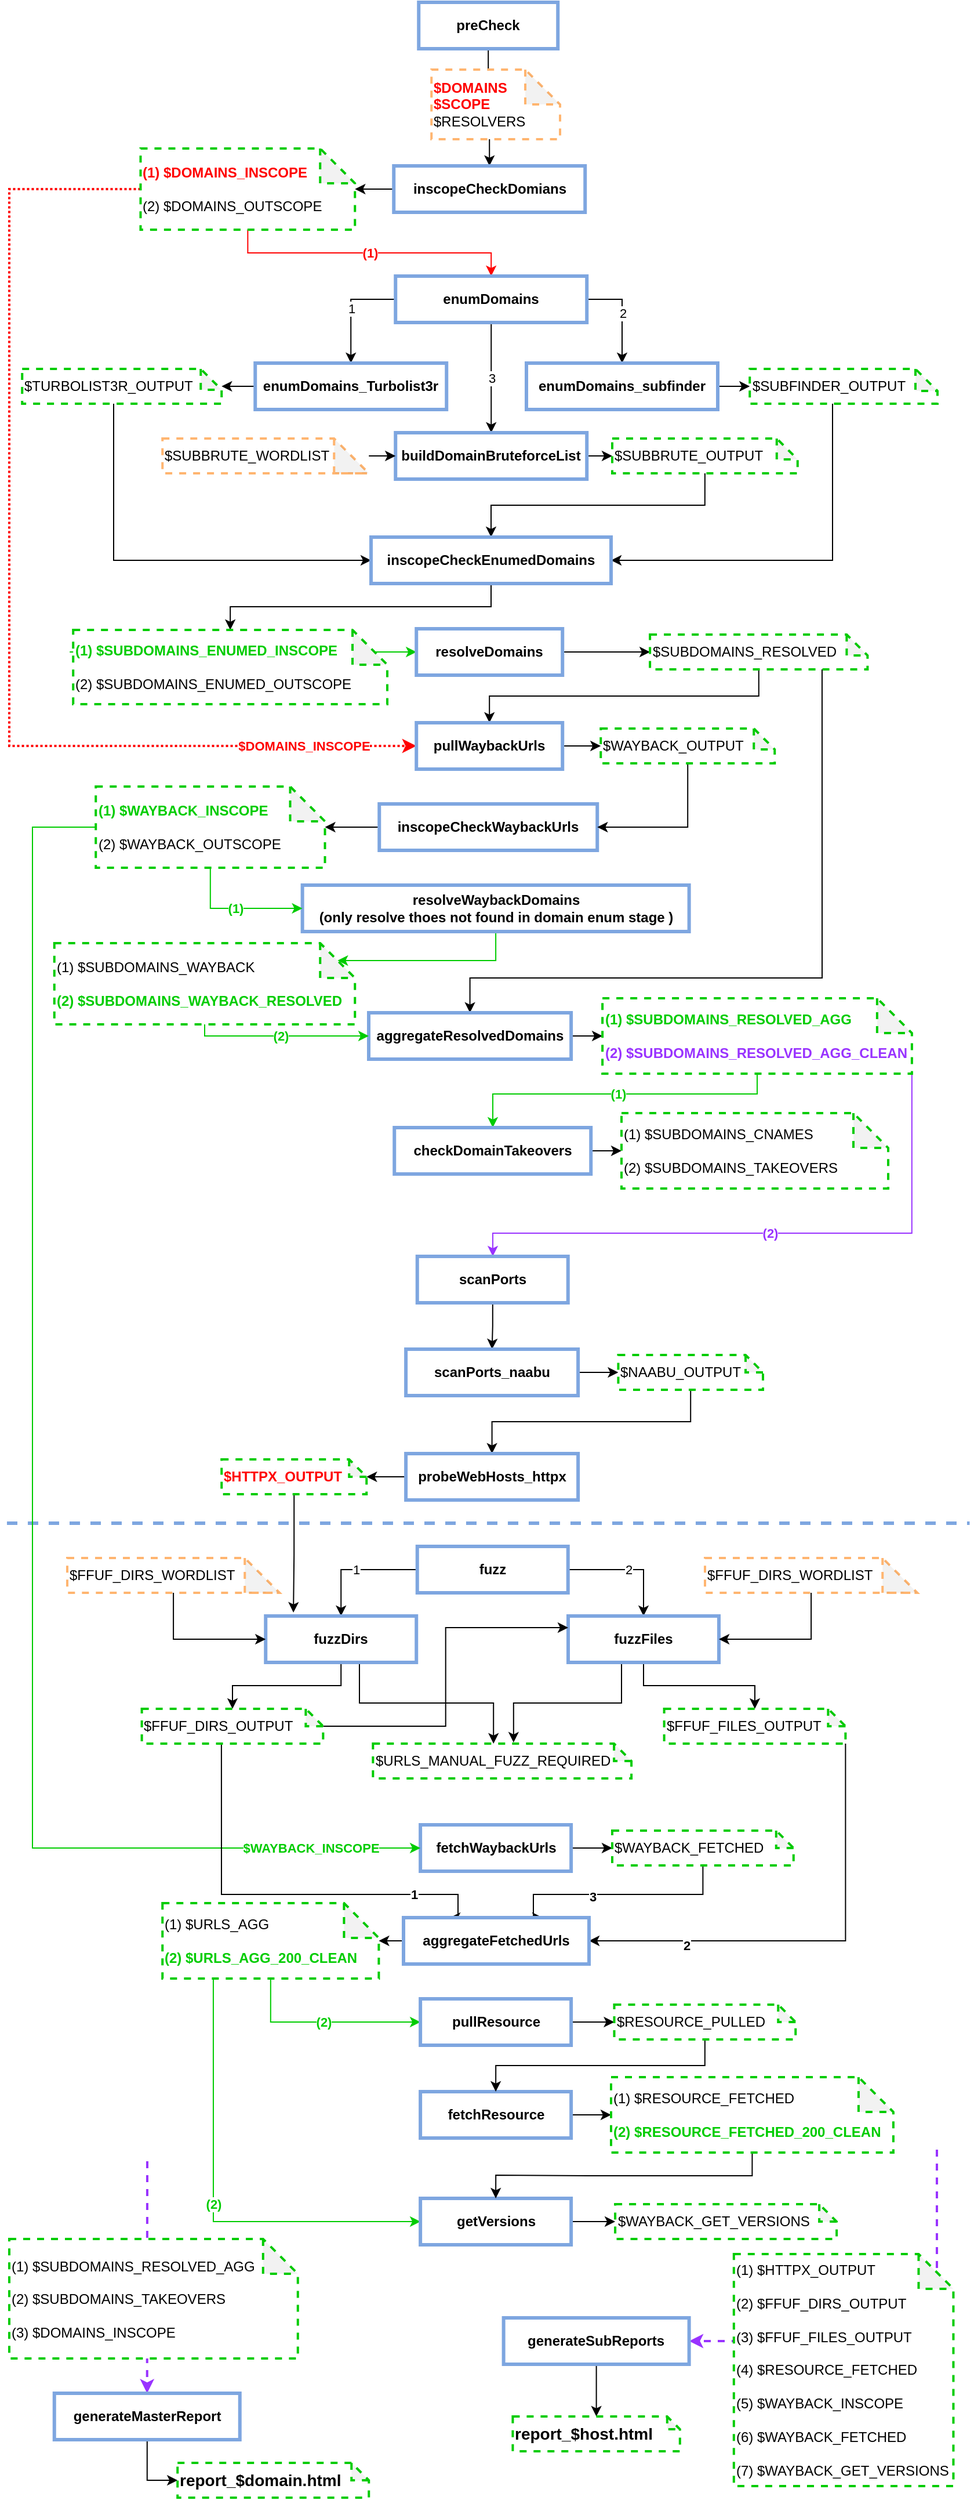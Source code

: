 <mxfile version="16.0.3" type="github">
  <diagram id="LXGc0nrao9tOf8FtnGRV" name="Page-1">
    <mxGraphModel dx="1102" dy="1691" grid="1" gridSize="10" guides="1" tooltips="1" connect="1" arrows="1" fold="1" page="1" pageScale="1" pageWidth="850" pageHeight="1100" math="0" shadow="0">
      <root>
        <mxCell id="0" />
        <mxCell id="1" parent="0" />
        <mxCell id="hxtKhS2xhQQcA1EdJUfB-22" value="" style="endArrow=classic;html=1;rounded=0;fontColor=default;strokeColor=#9933FF;strokeWidth=2;dashed=1;entryX=1;entryY=0.5;entryDx=0;entryDy=0;" edge="1" parent="1" target="hxtKhS2xhQQcA1EdJUfB-13">
          <mxGeometry width="50" height="50" relative="1" as="geometry">
            <mxPoint x="810" y="790" as="sourcePoint" />
            <mxPoint x="609.0" y="952" as="targetPoint" />
            <Array as="points">
              <mxPoint x="810" y="955" />
            </Array>
          </mxGeometry>
        </mxCell>
        <mxCell id="hxtKhS2xhQQcA1EdJUfB-20" value="" style="endArrow=classic;html=1;rounded=0;fontColor=default;strokeColor=#9933FF;strokeWidth=2;dashed=1;entryX=0.5;entryY=0;entryDx=0;entryDy=0;" edge="1" parent="1" target="hxtKhS2xhQQcA1EdJUfB-14">
          <mxGeometry width="50" height="50" relative="1" as="geometry">
            <mxPoint x="129" y="800" as="sourcePoint" />
            <mxPoint x="128.62" y="990" as="targetPoint" />
          </mxGeometry>
        </mxCell>
        <mxCell id="cuUn9cVlMo7e2SbROQ6p-47" style="edgeStyle=orthogonalEdgeStyle;rounded=0;orthogonalLoop=1;jettySize=auto;html=1;entryX=0;entryY=0.5;entryDx=0;entryDy=0;exitX=0;exitY=0.5;exitDx=0;exitDy=0;exitPerimeter=0;" parent="1" edge="1">
          <mxGeometry relative="1" as="geometry">
            <Array as="points">
              <mxPoint x="80" y="575" />
              <mxPoint x="80" y="790" />
            </Array>
            <mxPoint x="156.88" y="575" as="sourcePoint" />
          </mxGeometry>
        </mxCell>
        <mxCell id="lCqJjcsIj8VYBYGs8iK9-1" style="edgeStyle=orthogonalEdgeStyle;rounded=0;orthogonalLoop=1;jettySize=auto;html=1;entryX=0.5;entryY=0;entryDx=0;entryDy=0;" parent="1" source="lCqJjcsIj8VYBYGs8iK9-2" target="lCqJjcsIj8VYBYGs8iK9-10" edge="1">
          <mxGeometry relative="1" as="geometry">
            <mxPoint x="423.12" y="-921" as="targetPoint" />
          </mxGeometry>
        </mxCell>
        <mxCell id="lCqJjcsIj8VYBYGs8iK9-2" value="preCheck" style="rounded=0;whiteSpace=wrap;html=1;strokeColor=#7EA6E0;strokeWidth=3;fontStyle=1" parent="1" vertex="1">
          <mxGeometry x="363.12" y="-1061" width="120" height="40" as="geometry" />
        </mxCell>
        <mxCell id="lCqJjcsIj8VYBYGs8iK9-3" value="&lt;div&gt;&lt;b&gt;&lt;font color=&quot;#FF0000&quot;&gt;$DOMAINS&lt;/font&gt;&lt;/b&gt;&lt;/div&gt;&lt;div&gt;&lt;b&gt;&lt;font color=&quot;#FF0000&quot;&gt;$SCOPE&lt;/font&gt;&lt;/b&gt;&lt;/div&gt;&lt;div&gt;$RESOLVERS&lt;br&gt;&lt;/div&gt;" style="shape=note;whiteSpace=wrap;html=1;backgroundOutline=1;darkOpacity=0.05;dashed=1;align=left;strokeColor=#FFB570;strokeWidth=2;" parent="1" vertex="1">
          <mxGeometry x="374.12" y="-1003" width="110.88" height="60" as="geometry" />
        </mxCell>
        <mxCell id="lCqJjcsIj8VYBYGs8iK9-9" style="edgeStyle=orthogonalEdgeStyle;rounded=0;orthogonalLoop=1;jettySize=auto;html=1;" parent="1" source="lCqJjcsIj8VYBYGs8iK9-10" target="lCqJjcsIj8VYBYGs8iK9-14" edge="1">
          <mxGeometry relative="1" as="geometry" />
        </mxCell>
        <mxCell id="lCqJjcsIj8VYBYGs8iK9-10" value="inscopeCheckDomians" style="rounded=0;whiteSpace=wrap;html=1;strokeColor=#7EA6E0;strokeWidth=3;fontStyle=1" parent="1" vertex="1">
          <mxGeometry x="341.62" y="-920" width="165" height="40" as="geometry" />
        </mxCell>
        <mxCell id="lCqJjcsIj8VYBYGs8iK9-11" value="(1)" style="edgeStyle=orthogonalEdgeStyle;rounded=0;orthogonalLoop=1;jettySize=auto;html=1;strokeColor=#FF0000;fontColor=#FF0000;fontStyle=1;exitX=0.5;exitY=1;exitDx=0;exitDy=0;exitPerimeter=0;" parent="1" source="lCqJjcsIj8VYBYGs8iK9-14" target="lCqJjcsIj8VYBYGs8iK9-18" edge="1">
          <mxGeometry relative="1" as="geometry" />
        </mxCell>
        <mxCell id="hxtKhS2xhQQcA1EdJUfB-1" style="edgeStyle=orthogonalEdgeStyle;rounded=0;orthogonalLoop=1;jettySize=auto;html=1;entryX=0;entryY=0.5;entryDx=0;entryDy=0;fontColor=default;strokeColor=#FF0000;dashed=1;strokeWidth=2;dashPattern=1 1;" edge="1" parent="1" source="lCqJjcsIj8VYBYGs8iK9-14" target="lCqJjcsIj8VYBYGs8iK9-43">
          <mxGeometry relative="1" as="geometry">
            <Array as="points">
              <mxPoint x="10" y="-900" />
              <mxPoint x="10" y="-420" />
            </Array>
          </mxGeometry>
        </mxCell>
        <mxCell id="hxtKhS2xhQQcA1EdJUfB-2" value="&lt;font color=&quot;#FF0000&quot;&gt;&lt;b&gt;$DOMAINS_INSCOPE&lt;/b&gt;&lt;/font&gt;" style="edgeLabel;html=1;align=center;verticalAlign=middle;resizable=0;points=[];fontColor=default;" vertex="1" connectable="0" parent="hxtKhS2xhQQcA1EdJUfB-1">
          <mxGeometry x="0.837" y="-2" relative="1" as="geometry">
            <mxPoint x="-21" y="-2" as="offset" />
          </mxGeometry>
        </mxCell>
        <mxCell id="lCqJjcsIj8VYBYGs8iK9-14" value="&lt;div&gt;&lt;font color=&quot;#FF0000&quot;&gt;&lt;b&gt;(1) $DOMAINS_INSCOPE&lt;/b&gt;&lt;/font&gt;&lt;/div&gt;&lt;div&gt;&lt;br&gt;&lt;/div&gt;&lt;div&gt;(2) $DOMAINS_OUTSCOPE&lt;/div&gt;" style="shape=note;whiteSpace=wrap;html=1;backgroundOutline=1;darkOpacity=0.05;dashed=1;align=left;strokeColor=#00CC00;strokeWidth=2;" parent="1" vertex="1">
          <mxGeometry x="123.24" y="-935" width="184.88" height="70" as="geometry" />
        </mxCell>
        <mxCell id="lCqJjcsIj8VYBYGs8iK9-15" value="2" style="edgeStyle=orthogonalEdgeStyle;rounded=0;orthogonalLoop=1;jettySize=auto;html=1;entryX=0.5;entryY=0;entryDx=0;entryDy=0;exitX=1;exitY=0.5;exitDx=0;exitDy=0;" parent="1" source="lCqJjcsIj8VYBYGs8iK9-18" target="lCqJjcsIj8VYBYGs8iK9-22" edge="1">
          <mxGeometry relative="1" as="geometry">
            <mxPoint x="558.12" y="-694" as="targetPoint" />
          </mxGeometry>
        </mxCell>
        <mxCell id="lCqJjcsIj8VYBYGs8iK9-16" value="1" style="edgeStyle=orthogonalEdgeStyle;rounded=0;orthogonalLoop=1;jettySize=auto;html=1;exitX=0;exitY=0.5;exitDx=0;exitDy=0;entryX=0.5;entryY=0;entryDx=0;entryDy=0;" parent="1" source="lCqJjcsIj8VYBYGs8iK9-18" target="lCqJjcsIj8VYBYGs8iK9-20" edge="1">
          <mxGeometry relative="1" as="geometry" />
        </mxCell>
        <mxCell id="lCqJjcsIj8VYBYGs8iK9-17" value="3" style="edgeStyle=orthogonalEdgeStyle;rounded=0;orthogonalLoop=1;jettySize=auto;html=1;entryX=0.5;entryY=0;entryDx=0;entryDy=0;" parent="1" source="lCqJjcsIj8VYBYGs8iK9-18" target="lCqJjcsIj8VYBYGs8iK9-28" edge="1">
          <mxGeometry relative="1" as="geometry" />
        </mxCell>
        <mxCell id="lCqJjcsIj8VYBYGs8iK9-18" value="enumDomains" style="rounded=0;whiteSpace=wrap;html=1;strokeColor=#7EA6E0;strokeWidth=3;fontStyle=1" parent="1" vertex="1">
          <mxGeometry x="343.12" y="-825" width="165" height="40" as="geometry" />
        </mxCell>
        <mxCell id="lCqJjcsIj8VYBYGs8iK9-19" value="" style="edgeStyle=orthogonalEdgeStyle;rounded=0;orthogonalLoop=1;jettySize=auto;html=1;" parent="1" source="lCqJjcsIj8VYBYGs8iK9-20" target="lCqJjcsIj8VYBYGs8iK9-24" edge="1">
          <mxGeometry relative="1" as="geometry" />
        </mxCell>
        <mxCell id="lCqJjcsIj8VYBYGs8iK9-20" value="enumDomains_Turbolist3r" style="rounded=0;whiteSpace=wrap;html=1;strokeColor=#7EA6E0;strokeWidth=3;fontStyle=1" parent="1" vertex="1">
          <mxGeometry x="222.12" y="-750" width="165" height="40" as="geometry" />
        </mxCell>
        <mxCell id="lCqJjcsIj8VYBYGs8iK9-94" value="" style="edgeStyle=orthogonalEdgeStyle;rounded=0;orthogonalLoop=1;jettySize=auto;html=1;fontColor=#00CC00;strokeColor=#000000;" parent="1" source="lCqJjcsIj8VYBYGs8iK9-22" target="lCqJjcsIj8VYBYGs8iK9-26" edge="1">
          <mxGeometry relative="1" as="geometry" />
        </mxCell>
        <mxCell id="lCqJjcsIj8VYBYGs8iK9-22" value="enumDomains_subfinder" style="rounded=0;whiteSpace=wrap;html=1;strokeColor=#7EA6E0;strokeWidth=3;fontStyle=1" parent="1" vertex="1">
          <mxGeometry x="456" y="-750" width="165" height="40" as="geometry" />
        </mxCell>
        <mxCell id="lCqJjcsIj8VYBYGs8iK9-96" style="edgeStyle=orthogonalEdgeStyle;rounded=0;orthogonalLoop=1;jettySize=auto;html=1;entryX=0;entryY=0.5;entryDx=0;entryDy=0;fontColor=#00CC00;strokeColor=#000000;" parent="1" source="lCqJjcsIj8VYBYGs8iK9-24" target="lCqJjcsIj8VYBYGs8iK9-34" edge="1">
          <mxGeometry relative="1" as="geometry">
            <Array as="points">
              <mxPoint x="100" y="-580" />
            </Array>
          </mxGeometry>
        </mxCell>
        <mxCell id="lCqJjcsIj8VYBYGs8iK9-24" value="$TURBOLIST3R_OUTPUT" style="shape=note;whiteSpace=wrap;html=1;backgroundOutline=1;darkOpacity=0.05;dashed=1;align=left;strokeColor=#00CC00;strokeWidth=2;size=18;" parent="1" vertex="1">
          <mxGeometry x="21.12" y="-745" width="172" height="30" as="geometry" />
        </mxCell>
        <mxCell id="lCqJjcsIj8VYBYGs8iK9-95" style="edgeStyle=orthogonalEdgeStyle;rounded=0;orthogonalLoop=1;jettySize=auto;html=1;entryX=1;entryY=0.5;entryDx=0;entryDy=0;fontColor=#00CC00;strokeColor=#000000;" parent="1" source="lCqJjcsIj8VYBYGs8iK9-26" target="lCqJjcsIj8VYBYGs8iK9-34" edge="1">
          <mxGeometry relative="1" as="geometry">
            <Array as="points">
              <mxPoint x="720" y="-580" />
            </Array>
          </mxGeometry>
        </mxCell>
        <mxCell id="lCqJjcsIj8VYBYGs8iK9-26" value="$SUBFINDER_OUTPUT" style="shape=note;whiteSpace=wrap;html=1;backgroundOutline=1;darkOpacity=0.05;dashed=1;align=left;strokeColor=#00CC00;strokeWidth=2;size=19;" parent="1" vertex="1">
          <mxGeometry x="648.62" y="-745" width="161.88" height="30" as="geometry" />
        </mxCell>
        <mxCell id="lCqJjcsIj8VYBYGs8iK9-27" value="" style="edgeStyle=orthogonalEdgeStyle;rounded=0;orthogonalLoop=1;jettySize=auto;html=1;" parent="1" source="lCqJjcsIj8VYBYGs8iK9-28" target="lCqJjcsIj8VYBYGs8iK9-32" edge="1">
          <mxGeometry relative="1" as="geometry" />
        </mxCell>
        <mxCell id="lCqJjcsIj8VYBYGs8iK9-28" value="buildDomainBruteforceList" style="rounded=0;whiteSpace=wrap;html=1;strokeColor=#7EA6E0;strokeWidth=3;fontStyle=1" parent="1" vertex="1">
          <mxGeometry x="343.12" y="-690" width="165" height="40" as="geometry" />
        </mxCell>
        <mxCell id="lCqJjcsIj8VYBYGs8iK9-29" style="edgeStyle=orthogonalEdgeStyle;rounded=0;orthogonalLoop=1;jettySize=auto;html=1;entryX=0;entryY=0.5;entryDx=0;entryDy=0;" parent="1" source="lCqJjcsIj8VYBYGs8iK9-30" target="lCqJjcsIj8VYBYGs8iK9-28" edge="1">
          <mxGeometry relative="1" as="geometry" />
        </mxCell>
        <mxCell id="lCqJjcsIj8VYBYGs8iK9-30" value="$SUBBRUTE_WORDLIST" style="shape=note;whiteSpace=wrap;html=1;backgroundOutline=1;darkOpacity=0.05;dashed=1;align=left;strokeColor=#FFB570;strokeWidth=2;" parent="1" vertex="1">
          <mxGeometry x="142.12" y="-685" width="178" height="30" as="geometry" />
        </mxCell>
        <mxCell id="lCqJjcsIj8VYBYGs8iK9-31" value="" style="edgeStyle=orthogonalEdgeStyle;rounded=0;orthogonalLoop=1;jettySize=auto;html=1;exitX=0.5;exitY=1;exitDx=0;exitDy=0;exitPerimeter=0;" parent="1" source="lCqJjcsIj8VYBYGs8iK9-32" target="lCqJjcsIj8VYBYGs8iK9-34" edge="1">
          <mxGeometry relative="1" as="geometry" />
        </mxCell>
        <mxCell id="lCqJjcsIj8VYBYGs8iK9-32" value="$SUBBRUTE_OUTPUT" style="shape=note;whiteSpace=wrap;html=1;backgroundOutline=1;darkOpacity=0.05;dashed=1;align=left;strokeColor=#00CC00;strokeWidth=2;size=18;" parent="1" vertex="1">
          <mxGeometry x="530" y="-685" width="159.88" height="30" as="geometry" />
        </mxCell>
        <mxCell id="lCqJjcsIj8VYBYGs8iK9-33" style="edgeStyle=orthogonalEdgeStyle;rounded=0;orthogonalLoop=1;jettySize=auto;html=1;entryX=0.5;entryY=0;entryDx=0;entryDy=0;entryPerimeter=0;exitX=0.5;exitY=1;exitDx=0;exitDy=0;" parent="1" source="lCqJjcsIj8VYBYGs8iK9-34" target="lCqJjcsIj8VYBYGs8iK9-36" edge="1">
          <mxGeometry relative="1" as="geometry" />
        </mxCell>
        <mxCell id="lCqJjcsIj8VYBYGs8iK9-34" value="inscopeCheckEnumedDomains" style="rounded=0;whiteSpace=wrap;html=1;strokeColor=#7EA6E0;strokeWidth=3;fontStyle=1" parent="1" vertex="1">
          <mxGeometry x="322" y="-600" width="207" height="40" as="geometry" />
        </mxCell>
        <mxCell id="lCqJjcsIj8VYBYGs8iK9-35" value="(1)" style="edgeStyle=orthogonalEdgeStyle;rounded=0;orthogonalLoop=1;jettySize=auto;html=1;exitX=-0.011;exitY=0.297;exitDx=0;exitDy=0;exitPerimeter=0;fontStyle=1;fontColor=#00CC00;strokeColor=#00CC00;" parent="1" source="lCqJjcsIj8VYBYGs8iK9-36" target="lCqJjcsIj8VYBYGs8iK9-38" edge="1">
          <mxGeometry relative="1" as="geometry" />
        </mxCell>
        <mxCell id="lCqJjcsIj8VYBYGs8iK9-36" value="&lt;div&gt;&lt;font color=&quot;#00CC00&quot;&gt;&lt;b&gt;(1) $SUBDOMAINS_ENUMED_INSCOPE&lt;/b&gt;&lt;/font&gt;&lt;/div&gt;&lt;div&gt;&lt;br&gt;&lt;/div&gt;&lt;div&gt;(2) $SUBDOMAINS_ENUMED_OUTSCOPE&lt;/div&gt;" style="shape=note;whiteSpace=wrap;html=1;backgroundOutline=1;darkOpacity=0.05;dashed=1;align=left;strokeColor=#00CC00;strokeWidth=2;" parent="1" vertex="1">
          <mxGeometry x="65.12" y="-520" width="270.88" height="64" as="geometry" />
        </mxCell>
        <mxCell id="lCqJjcsIj8VYBYGs8iK9-37" value="" style="edgeStyle=orthogonalEdgeStyle;rounded=0;orthogonalLoop=1;jettySize=auto;html=1;" parent="1" source="lCqJjcsIj8VYBYGs8iK9-38" target="lCqJjcsIj8VYBYGs8iK9-41" edge="1">
          <mxGeometry relative="1" as="geometry" />
        </mxCell>
        <mxCell id="lCqJjcsIj8VYBYGs8iK9-38" value="resolveDomains" style="rounded=0;whiteSpace=wrap;html=1;strokeColor=#7EA6E0;strokeWidth=3;fontStyle=1" parent="1" vertex="1">
          <mxGeometry x="361.12" y="-521" width="126" height="40" as="geometry" />
        </mxCell>
        <mxCell id="lCqJjcsIj8VYBYGs8iK9-39" value="" style="edgeStyle=orthogonalEdgeStyle;rounded=0;orthogonalLoop=1;jettySize=auto;html=1;exitX=0.5;exitY=1;exitDx=0;exitDy=0;exitPerimeter=0;" parent="1" source="lCqJjcsIj8VYBYGs8iK9-41" target="lCqJjcsIj8VYBYGs8iK9-43" edge="1">
          <mxGeometry relative="1" as="geometry" />
        </mxCell>
        <mxCell id="lCqJjcsIj8VYBYGs8iK9-105" style="edgeStyle=orthogonalEdgeStyle;rounded=0;orthogonalLoop=1;jettySize=auto;html=1;entryX=0.5;entryY=0;entryDx=0;entryDy=0;fontColor=#00CC00;strokeColor=default;exitX=0.791;exitY=0.967;exitDx=0;exitDy=0;exitPerimeter=0;" parent="1" source="lCqJjcsIj8VYBYGs8iK9-41" target="lCqJjcsIj8VYBYGs8iK9-55" edge="1">
          <mxGeometry relative="1" as="geometry">
            <Array as="points">
              <mxPoint x="711" y="-220" />
              <mxPoint x="407" y="-220" />
            </Array>
          </mxGeometry>
        </mxCell>
        <mxCell id="lCqJjcsIj8VYBYGs8iK9-41" value="$SUBDOMAINS_RESOLVED" style="shape=note;whiteSpace=wrap;html=1;backgroundOutline=1;darkOpacity=0.05;dashed=1;align=left;strokeColor=#00CC00;strokeWidth=2;size=18;" parent="1" vertex="1">
          <mxGeometry x="562.56" y="-516" width="187.63" height="30" as="geometry" />
        </mxCell>
        <mxCell id="lCqJjcsIj8VYBYGs8iK9-93" value="" style="edgeStyle=orthogonalEdgeStyle;rounded=0;orthogonalLoop=1;jettySize=auto;html=1;fontColor=#00CC00;strokeColor=default;" parent="1" source="lCqJjcsIj8VYBYGs8iK9-43" target="lCqJjcsIj8VYBYGs8iK9-92" edge="1">
          <mxGeometry relative="1" as="geometry" />
        </mxCell>
        <mxCell id="lCqJjcsIj8VYBYGs8iK9-43" value="pullWaybackUrls" style="rounded=0;whiteSpace=wrap;html=1;strokeColor=#7EA6E0;strokeWidth=3;fontStyle=1" parent="1" vertex="1">
          <mxGeometry x="361.12" y="-440" width="126" height="40" as="geometry" />
        </mxCell>
        <mxCell id="lCqJjcsIj8VYBYGs8iK9-99" value="" style="edgeStyle=orthogonalEdgeStyle;rounded=0;orthogonalLoop=1;jettySize=auto;html=1;fontColor=#00CC00;strokeColor=default;" parent="1" source="lCqJjcsIj8VYBYGs8iK9-49" target="lCqJjcsIj8VYBYGs8iK9-98" edge="1">
          <mxGeometry relative="1" as="geometry" />
        </mxCell>
        <mxCell id="lCqJjcsIj8VYBYGs8iK9-49" value="inscopeCheckWaybackUrls" style="rounded=0;whiteSpace=wrap;html=1;strokeColor=#7EA6E0;strokeWidth=3;fontStyle=1" parent="1" vertex="1">
          <mxGeometry x="329.12" y="-370" width="188" height="40" as="geometry" />
        </mxCell>
        <mxCell id="lCqJjcsIj8VYBYGs8iK9-103" style="edgeStyle=orthogonalEdgeStyle;rounded=0;orthogonalLoop=1;jettySize=auto;html=1;entryX=0;entryY=0;entryDx=244.25;entryDy=15;entryPerimeter=0;fontColor=#00CC00;strokeColor=#00CC00;" parent="1" source="lCqJjcsIj8VYBYGs8iK9-51" target="lCqJjcsIj8VYBYGs8iK9-102" edge="1">
          <mxGeometry relative="1" as="geometry">
            <Array as="points">
              <mxPoint x="430" y="-235" />
            </Array>
          </mxGeometry>
        </mxCell>
        <mxCell id="lCqJjcsIj8VYBYGs8iK9-51" value="&lt;div&gt;resolveWaybackDomains&lt;/div&gt;&lt;div&gt;(only resolve thoes not found in domain enum stage )&lt;br&gt;&lt;/div&gt;" style="rounded=0;whiteSpace=wrap;html=1;strokeColor=#7EA6E0;strokeWidth=3;fontStyle=1" parent="1" vertex="1">
          <mxGeometry x="262.81" y="-300" width="333.5" height="40" as="geometry" />
        </mxCell>
        <mxCell id="lCqJjcsIj8VYBYGs8iK9-54" value="" style="edgeStyle=orthogonalEdgeStyle;rounded=0;orthogonalLoop=1;jettySize=auto;html=1;fontColor=#33FF33;" parent="1" source="lCqJjcsIj8VYBYGs8iK9-55" target="lCqJjcsIj8VYBYGs8iK9-59" edge="1">
          <mxGeometry relative="1" as="geometry" />
        </mxCell>
        <mxCell id="lCqJjcsIj8VYBYGs8iK9-55" value="aggregateResolvedDomains" style="rounded=0;whiteSpace=wrap;html=1;strokeColor=#7EA6E0;strokeWidth=3;fontStyle=1" parent="1" vertex="1">
          <mxGeometry x="320" y="-190" width="174.56" height="40" as="geometry" />
        </mxCell>
        <mxCell id="lCqJjcsIj8VYBYGs8iK9-56" value="(1)" style="edgeStyle=orthogonalEdgeStyle;rounded=0;orthogonalLoop=1;jettySize=auto;html=1;fontColor=#00CC00;fontStyle=1;strokeColor=#00CC00;exitX=0.5;exitY=1;exitDx=0;exitDy=0;exitPerimeter=0;" parent="1" source="lCqJjcsIj8VYBYGs8iK9-59" target="lCqJjcsIj8VYBYGs8iK9-61" edge="1">
          <mxGeometry relative="1" as="geometry">
            <Array as="points">
              <mxPoint x="655" y="-120" />
              <mxPoint x="427" y="-120" />
            </Array>
          </mxGeometry>
        </mxCell>
        <mxCell id="lCqJjcsIj8VYBYGs8iK9-106" value="(2)" style="edgeStyle=orthogonalEdgeStyle;rounded=0;orthogonalLoop=1;jettySize=auto;html=1;fontColor=#9933FF;strokeColor=#9933FF;exitX=1;exitY=1;exitDx=0;exitDy=0;exitPerimeter=0;fontStyle=1" parent="1" source="lCqJjcsIj8VYBYGs8iK9-59" target="lCqJjcsIj8VYBYGs8iK9-64" edge="1">
          <mxGeometry relative="1" as="geometry">
            <Array as="points">
              <mxPoint x="788" />
              <mxPoint x="427" />
            </Array>
          </mxGeometry>
        </mxCell>
        <mxCell id="lCqJjcsIj8VYBYGs8iK9-59" value="&lt;div&gt;&lt;font color=&quot;#00CC00&quot;&gt;&lt;b&gt;(1) $SUBDOMAINS_RESOLVED_AGG&lt;/b&gt;&lt;/font&gt;&lt;/div&gt;&lt;div&gt;&lt;br&gt;&lt;/div&gt;&lt;div&gt;&lt;font color=&quot;#9933FF&quot;&gt;&lt;b&gt;(2) $SUBDOMAINS_RESOLVED_AGG_CLEAN&lt;/b&gt;&lt;/font&gt;&lt;/div&gt;" style="shape=note;whiteSpace=wrap;html=1;backgroundOutline=1;darkOpacity=0.05;dashed=1;align=left;strokeColor=#00CC00;strokeWidth=2;" parent="1" vertex="1">
          <mxGeometry x="521.56" y="-202.5" width="266.88" height="65" as="geometry" />
        </mxCell>
        <mxCell id="lCqJjcsIj8VYBYGs8iK9-60" value="" style="edgeStyle=orthogonalEdgeStyle;rounded=0;orthogonalLoop=1;jettySize=auto;html=1;fontColor=#9933FF;strokeColor=#000000;" parent="1" source="lCqJjcsIj8VYBYGs8iK9-61" target="lCqJjcsIj8VYBYGs8iK9-62" edge="1">
          <mxGeometry relative="1" as="geometry" />
        </mxCell>
        <mxCell id="lCqJjcsIj8VYBYGs8iK9-61" value="checkDomainTakeovers" style="rounded=0;whiteSpace=wrap;html=1;strokeColor=#7EA6E0;strokeWidth=3;fontStyle=1" parent="1" vertex="1">
          <mxGeometry x="342.12" y="-91" width="169.5" height="40" as="geometry" />
        </mxCell>
        <mxCell id="lCqJjcsIj8VYBYGs8iK9-62" value="&lt;div&gt;(1) $SUBDOMAINS_CNAMES&lt;/div&gt;&lt;div&gt;&lt;br&gt;&lt;/div&gt;&lt;div&gt;(2) $SUBDOMAINS_TAKEOVERS&lt;/div&gt;" style="shape=note;whiteSpace=wrap;html=1;backgroundOutline=1;darkOpacity=0.05;dashed=1;align=left;strokeColor=#00CC00;strokeWidth=2;" parent="1" vertex="1">
          <mxGeometry x="538" y="-103.5" width="230" height="65" as="geometry" />
        </mxCell>
        <mxCell id="lCqJjcsIj8VYBYGs8iK9-63" value="" style="edgeStyle=orthogonalEdgeStyle;rounded=0;orthogonalLoop=1;jettySize=auto;html=1;fontColor=#9933FF;strokeColor=#000000;strokeWidth=1;" parent="1" source="lCqJjcsIj8VYBYGs8iK9-64" target="lCqJjcsIj8VYBYGs8iK9-66" edge="1">
          <mxGeometry relative="1" as="geometry" />
        </mxCell>
        <mxCell id="lCqJjcsIj8VYBYGs8iK9-64" value="scanPorts" style="rounded=0;whiteSpace=wrap;html=1;strokeColor=#7EA6E0;strokeWidth=3;fontStyle=1" parent="1" vertex="1">
          <mxGeometry x="361.87" y="20" width="130" height="40" as="geometry" />
        </mxCell>
        <mxCell id="lCqJjcsIj8VYBYGs8iK9-65" value="" style="edgeStyle=orthogonalEdgeStyle;rounded=0;orthogonalLoop=1;jettySize=auto;html=1;fontColor=#000000;strokeColor=#000000;strokeWidth=1;" parent="1" source="lCqJjcsIj8VYBYGs8iK9-66" target="lCqJjcsIj8VYBYGs8iK9-69" edge="1">
          <mxGeometry relative="1" as="geometry" />
        </mxCell>
        <mxCell id="lCqJjcsIj8VYBYGs8iK9-66" value="scanPorts_naabu" style="rounded=0;whiteSpace=wrap;html=1;strokeColor=#7EA6E0;strokeWidth=3;fontStyle=1" parent="1" vertex="1">
          <mxGeometry x="352.05" y="100" width="148.5" height="40" as="geometry" />
        </mxCell>
        <mxCell id="lCqJjcsIj8VYBYGs8iK9-67" value="" style="endArrow=none;dashed=1;html=1;rounded=0;fontColor=#9933FF;strokeColor=#7EA6E0;strokeWidth=3;" parent="1" edge="1">
          <mxGeometry width="50" height="50" relative="1" as="geometry">
            <mxPoint x="7.99" y="250" as="sourcePoint" />
            <mxPoint x="838.24" y="250" as="targetPoint" />
          </mxGeometry>
        </mxCell>
        <mxCell id="lCqJjcsIj8VYBYGs8iK9-107" style="edgeStyle=orthogonalEdgeStyle;rounded=0;orthogonalLoop=1;jettySize=auto;html=1;entryX=0.5;entryY=0;entryDx=0;entryDy=0;fontColor=#000000;strokeColor=default;exitX=0.5;exitY=1;exitDx=0;exitDy=0;exitPerimeter=0;" parent="1" source="lCqJjcsIj8VYBYGs8iK9-69" target="lCqJjcsIj8VYBYGs8iK9-71" edge="1">
          <mxGeometry relative="1" as="geometry" />
        </mxCell>
        <mxCell id="lCqJjcsIj8VYBYGs8iK9-69" value="&lt;div&gt;$NAABU_OUTPUT&lt;/div&gt;" style="shape=note;whiteSpace=wrap;html=1;backgroundOutline=1;darkOpacity=0.05;dashed=1;align=left;strokeColor=#00CC00;strokeWidth=2;size=15;" parent="1" vertex="1">
          <mxGeometry x="535.22" y="105" width="124.78" height="30" as="geometry" />
        </mxCell>
        <mxCell id="lCqJjcsIj8VYBYGs8iK9-109" value="" style="edgeStyle=orthogonalEdgeStyle;rounded=0;orthogonalLoop=1;jettySize=auto;html=1;fontColor=#000000;strokeColor=default;" parent="1" source="lCqJjcsIj8VYBYGs8iK9-71" target="lCqJjcsIj8VYBYGs8iK9-108" edge="1">
          <mxGeometry relative="1" as="geometry" />
        </mxCell>
        <mxCell id="lCqJjcsIj8VYBYGs8iK9-71" value="probeWebHosts_httpx" style="rounded=0;whiteSpace=wrap;html=1;strokeColor=#7EA6E0;strokeWidth=3;fontStyle=1" parent="1" vertex="1">
          <mxGeometry x="352.05" y="190" width="148.5" height="40" as="geometry" />
        </mxCell>
        <mxCell id="lCqJjcsIj8VYBYGs8iK9-77" value="1" style="edgeStyle=orthogonalEdgeStyle;rounded=0;orthogonalLoop=1;jettySize=auto;html=1;fontColor=default;strokeColor=default;strokeWidth=1;entryX=0.5;entryY=0;entryDx=0;entryDy=0;exitX=0;exitY=0.5;exitDx=0;exitDy=0;" parent="1" source="lCqJjcsIj8VYBYGs8iK9-80" target="lCqJjcsIj8VYBYGs8iK9-82" edge="1">
          <mxGeometry relative="1" as="geometry" />
        </mxCell>
        <mxCell id="lCqJjcsIj8VYBYGs8iK9-78" value="2" style="edgeStyle=orthogonalEdgeStyle;rounded=0;orthogonalLoop=1;jettySize=auto;html=1;entryX=0.5;entryY=0;entryDx=0;entryDy=0;fontColor=default;strokeColor=default;strokeWidth=1;exitX=1;exitY=0.5;exitDx=0;exitDy=0;" parent="1" source="lCqJjcsIj8VYBYGs8iK9-80" target="lCqJjcsIj8VYBYGs8iK9-84" edge="1">
          <mxGeometry relative="1" as="geometry" />
        </mxCell>
        <mxCell id="lCqJjcsIj8VYBYGs8iK9-80" value="fuzz" style="rounded=0;whiteSpace=wrap;html=1;strokeColor=#7EA6E0;strokeWidth=3;fontStyle=1" parent="1" vertex="1">
          <mxGeometry x="361.87" y="270" width="130" height="40" as="geometry" />
        </mxCell>
        <mxCell id="lCqJjcsIj8VYBYGs8iK9-115" value="" style="edgeStyle=orthogonalEdgeStyle;rounded=0;orthogonalLoop=1;jettySize=auto;html=1;fontColor=#000000;strokeColor=default;" parent="1" source="lCqJjcsIj8VYBYGs8iK9-82" target="lCqJjcsIj8VYBYGs8iK9-114" edge="1">
          <mxGeometry relative="1" as="geometry" />
        </mxCell>
        <mxCell id="lCqJjcsIj8VYBYGs8iK9-122" style="edgeStyle=orthogonalEdgeStyle;rounded=0;orthogonalLoop=1;jettySize=auto;html=1;entryX=0;entryY=0;entryDx=103.94;entryDy=0;entryPerimeter=0;fontColor=#000000;strokeColor=default;exitX=0.622;exitY=1;exitDx=0;exitDy=0;exitPerimeter=0;" parent="1" source="lCqJjcsIj8VYBYGs8iK9-82" target="lCqJjcsIj8VYBYGs8iK9-121" edge="1">
          <mxGeometry relative="1" as="geometry" />
        </mxCell>
        <mxCell id="lCqJjcsIj8VYBYGs8iK9-82" value="fuzzDirs" style="rounded=0;whiteSpace=wrap;html=1;strokeColor=#7EA6E0;strokeWidth=3;fontStyle=1" parent="1" vertex="1">
          <mxGeometry x="231.12" y="330" width="130" height="40" as="geometry" />
        </mxCell>
        <mxCell id="lCqJjcsIj8VYBYGs8iK9-120" value="" style="edgeStyle=orthogonalEdgeStyle;rounded=0;orthogonalLoop=1;jettySize=auto;html=1;fontColor=#000000;strokeColor=default;" parent="1" source="lCqJjcsIj8VYBYGs8iK9-84" target="lCqJjcsIj8VYBYGs8iK9-117" edge="1">
          <mxGeometry relative="1" as="geometry" />
        </mxCell>
        <mxCell id="lCqJjcsIj8VYBYGs8iK9-123" style="edgeStyle=orthogonalEdgeStyle;rounded=0;orthogonalLoop=1;jettySize=auto;html=1;entryX=0.544;entryY=-0.033;entryDx=0;entryDy=0;entryPerimeter=0;fontColor=#000000;strokeColor=default;exitX=0.354;exitY=1;exitDx=0;exitDy=0;exitPerimeter=0;" parent="1" source="lCqJjcsIj8VYBYGs8iK9-84" target="lCqJjcsIj8VYBYGs8iK9-121" edge="1">
          <mxGeometry relative="1" as="geometry" />
        </mxCell>
        <mxCell id="lCqJjcsIj8VYBYGs8iK9-84" value="fuzzFiles" style="rounded=0;whiteSpace=wrap;html=1;strokeColor=#7EA6E0;strokeWidth=3;fontStyle=1" parent="1" vertex="1">
          <mxGeometry x="492" y="330" width="130" height="40" as="geometry" />
        </mxCell>
        <mxCell id="lCqJjcsIj8VYBYGs8iK9-127" value="" style="edgeStyle=orthogonalEdgeStyle;rounded=0;orthogonalLoop=1;jettySize=auto;html=1;fontColor=#000000;strokeColor=default;" parent="1" source="lCqJjcsIj8VYBYGs8iK9-86" target="lCqJjcsIj8VYBYGs8iK9-124" edge="1">
          <mxGeometry relative="1" as="geometry" />
        </mxCell>
        <mxCell id="lCqJjcsIj8VYBYGs8iK9-86" value="fetchWaybackUrls" style="rounded=0;whiteSpace=wrap;html=1;strokeColor=#7EA6E0;strokeWidth=3;fontStyle=1" parent="1" vertex="1">
          <mxGeometry x="364.56" y="510" width="130" height="40" as="geometry" />
        </mxCell>
        <mxCell id="lCqJjcsIj8VYBYGs8iK9-97" style="edgeStyle=orthogonalEdgeStyle;rounded=0;orthogonalLoop=1;jettySize=auto;html=1;entryX=1;entryY=0.5;entryDx=0;entryDy=0;fontColor=#00CC00;strokeColor=default;exitX=0.5;exitY=1;exitDx=0;exitDy=0;exitPerimeter=0;" parent="1" source="lCqJjcsIj8VYBYGs8iK9-92" target="lCqJjcsIj8VYBYGs8iK9-49" edge="1">
          <mxGeometry relative="1" as="geometry" />
        </mxCell>
        <mxCell id="lCqJjcsIj8VYBYGs8iK9-92" value="$WAYBACK_OUTPUT" style="shape=note;whiteSpace=wrap;html=1;backgroundOutline=1;darkOpacity=0.05;dashed=1;align=left;strokeColor=#00CC00;strokeWidth=2;size=18;" parent="1" vertex="1">
          <mxGeometry x="520.12" y="-435" width="150" height="30" as="geometry" />
        </mxCell>
        <mxCell id="lCqJjcsIj8VYBYGs8iK9-100" value="(1)" style="edgeStyle=orthogonalEdgeStyle;rounded=0;orthogonalLoop=1;jettySize=auto;html=1;entryX=0;entryY=0.5;entryDx=0;entryDy=0;fontColor=#00CC00;strokeColor=#00CC00;fontStyle=1" parent="1" source="lCqJjcsIj8VYBYGs8iK9-98" target="lCqJjcsIj8VYBYGs8iK9-51" edge="1">
          <mxGeometry relative="1" as="geometry" />
        </mxCell>
        <mxCell id="lCqJjcsIj8VYBYGs8iK9-125" style="edgeStyle=orthogonalEdgeStyle;rounded=0;orthogonalLoop=1;jettySize=auto;html=1;fontColor=#000000;strokeColor=#00CC00;entryX=0;entryY=0.5;entryDx=0;entryDy=0;" parent="1" source="lCqJjcsIj8VYBYGs8iK9-98" target="lCqJjcsIj8VYBYGs8iK9-86" edge="1">
          <mxGeometry relative="1" as="geometry">
            <Array as="points">
              <mxPoint x="30" y="-350" />
              <mxPoint x="30" y="530" />
            </Array>
          </mxGeometry>
        </mxCell>
        <mxCell id="lCqJjcsIj8VYBYGs8iK9-126" value="&lt;font color=&quot;#00CC00&quot;&gt;&lt;b&gt;$WAYBACK_INSCOPE&lt;/b&gt;&lt;/font&gt;" style="edgeLabel;html=1;align=center;verticalAlign=middle;resizable=0;points=[];fontColor=#000000;" parent="lCqJjcsIj8VYBYGs8iK9-125" vertex="1" connectable="0">
          <mxGeometry x="0.791" y="-1" relative="1" as="geometry">
            <mxPoint x="38" y="-1" as="offset" />
          </mxGeometry>
        </mxCell>
        <mxCell id="lCqJjcsIj8VYBYGs8iK9-98" value="&lt;div&gt;&lt;font color=&quot;#00CC00&quot;&gt;&lt;b&gt;(1) $WAYBACK_INSCOPE&lt;/b&gt;&lt;/font&gt;&lt;/div&gt;&lt;div&gt;&lt;b&gt;&lt;br&gt;&lt;/b&gt;&lt;/div&gt;&lt;div&gt;(2) $WAYBACK_OUTSCOPE&lt;/div&gt;" style="shape=note;whiteSpace=wrap;html=1;backgroundOutline=1;darkOpacity=0.05;dashed=1;align=left;strokeColor=#00CC00;strokeWidth=2;" parent="1" vertex="1">
          <mxGeometry x="84.62" y="-385" width="197.63" height="70" as="geometry" />
        </mxCell>
        <mxCell id="lCqJjcsIj8VYBYGs8iK9-104" value="(2)" style="edgeStyle=orthogonalEdgeStyle;rounded=0;orthogonalLoop=1;jettySize=auto;html=1;entryX=0;entryY=0.5;entryDx=0;entryDy=0;fontColor=#00CC00;strokeColor=#00CC00;exitX=0.5;exitY=1;exitDx=0;exitDy=0;exitPerimeter=0;fontStyle=1" parent="1" source="lCqJjcsIj8VYBYGs8iK9-102" target="lCqJjcsIj8VYBYGs8iK9-55" edge="1">
          <mxGeometry relative="1" as="geometry">
            <Array as="points">
              <mxPoint x="179" y="-170" />
            </Array>
          </mxGeometry>
        </mxCell>
        <mxCell id="lCqJjcsIj8VYBYGs8iK9-102" value="&lt;div&gt;(1) $SUBDOMAINS_WAYBACK&lt;/div&gt;&lt;div&gt;&lt;br&gt;&lt;/div&gt;&lt;div&gt;&lt;font color=&quot;#00CC00&quot;&gt;&lt;b&gt;(2) $SUBDOMAINS_WAYBACK_RESOLVED&lt;/b&gt;&lt;/font&gt;&lt;br&gt;&lt;/div&gt;" style="shape=note;whiteSpace=wrap;html=1;backgroundOutline=1;darkOpacity=0.05;dashed=1;align=left;strokeColor=#00CC00;strokeWidth=2;" parent="1" vertex="1">
          <mxGeometry x="48.87" y="-250" width="259.25" height="70" as="geometry" />
        </mxCell>
        <mxCell id="lCqJjcsIj8VYBYGs8iK9-110" style="edgeStyle=orthogonalEdgeStyle;rounded=0;orthogonalLoop=1;jettySize=auto;html=1;entryX=0.184;entryY=-0.075;entryDx=0;entryDy=0;fontColor=#000000;strokeColor=default;exitX=0.5;exitY=1;exitDx=0;exitDy=0;exitPerimeter=0;entryPerimeter=0;" parent="1" source="lCqJjcsIj8VYBYGs8iK9-108" target="lCqJjcsIj8VYBYGs8iK9-82" edge="1">
          <mxGeometry relative="1" as="geometry" />
        </mxCell>
        <mxCell id="lCqJjcsIj8VYBYGs8iK9-108" value="&lt;div&gt;&lt;font color=&quot;#FF0000&quot;&gt;&lt;b&gt;$HTTPX_OUTPUT&lt;/b&gt;&lt;/font&gt;&lt;/div&gt;" style="shape=note;whiteSpace=wrap;html=1;backgroundOutline=1;darkOpacity=0.05;dashed=1;align=left;strokeColor=#00CC00;strokeWidth=2;size=15;" parent="1" vertex="1">
          <mxGeometry x="193.12" y="195" width="125" height="30" as="geometry" />
        </mxCell>
        <mxCell id="lCqJjcsIj8VYBYGs8iK9-113" style="edgeStyle=orthogonalEdgeStyle;rounded=0;orthogonalLoop=1;jettySize=auto;html=1;entryX=0;entryY=0.5;entryDx=0;entryDy=0;fontColor=#000000;strokeColor=default;" parent="1" source="lCqJjcsIj8VYBYGs8iK9-111" target="lCqJjcsIj8VYBYGs8iK9-82" edge="1">
          <mxGeometry relative="1" as="geometry" />
        </mxCell>
        <mxCell id="lCqJjcsIj8VYBYGs8iK9-111" value="$FFUF_DIRS_WORDLIST" style="shape=note;whiteSpace=wrap;html=1;backgroundOutline=1;darkOpacity=0.05;dashed=1;align=left;strokeColor=#FFB570;strokeWidth=2;" parent="1" vertex="1">
          <mxGeometry x="60" y="280" width="183.12" height="30" as="geometry" />
        </mxCell>
        <mxCell id="lCqJjcsIj8VYBYGs8iK9-116" style="edgeStyle=orthogonalEdgeStyle;rounded=0;orthogonalLoop=1;jettySize=auto;html=1;entryX=0;entryY=0.25;entryDx=0;entryDy=0;fontColor=#000000;strokeColor=default;" parent="1" source="lCqJjcsIj8VYBYGs8iK9-114" target="lCqJjcsIj8VYBYGs8iK9-84" edge="1">
          <mxGeometry relative="1" as="geometry" />
        </mxCell>
        <mxCell id="lCqJjcsIj8VYBYGs8iK9-130" style="edgeStyle=orthogonalEdgeStyle;rounded=0;orthogonalLoop=1;jettySize=auto;html=1;entryX=0.25;entryY=0;entryDx=0;entryDy=0;fontColor=#000000;strokeColor=default;exitX=0.439;exitY=1.033;exitDx=0;exitDy=0;exitPerimeter=0;" parent="1" source="lCqJjcsIj8VYBYGs8iK9-114" target="lCqJjcsIj8VYBYGs8iK9-128" edge="1">
          <mxGeometry relative="1" as="geometry">
            <Array as="points">
              <mxPoint x="193" y="570" />
              <mxPoint x="397" y="570" />
            </Array>
          </mxGeometry>
        </mxCell>
        <mxCell id="hxtKhS2xhQQcA1EdJUfB-15" value="1" style="edgeLabel;html=1;align=center;verticalAlign=middle;resizable=0;points=[];fontColor=default;fontStyle=1" vertex="1" connectable="0" parent="lCqJjcsIj8VYBYGs8iK9-130">
          <mxGeometry x="0.639" relative="1" as="geometry">
            <mxPoint as="offset" />
          </mxGeometry>
        </mxCell>
        <mxCell id="lCqJjcsIj8VYBYGs8iK9-114" value="&lt;div&gt;$FFUF_DIRS_OUTPUT&lt;/div&gt;" style="shape=note;whiteSpace=wrap;html=1;backgroundOutline=1;darkOpacity=0.05;dashed=1;align=left;strokeColor=#00CC00;strokeWidth=2;size=15;" parent="1" vertex="1">
          <mxGeometry x="124.3" y="410" width="156.38" height="30" as="geometry" />
        </mxCell>
        <mxCell id="lCqJjcsIj8VYBYGs8iK9-131" style="edgeStyle=orthogonalEdgeStyle;rounded=0;orthogonalLoop=1;jettySize=auto;html=1;entryX=1;entryY=0.5;entryDx=0;entryDy=0;fontColor=#000000;strokeColor=default;exitX=1;exitY=1;exitDx=0;exitDy=0;exitPerimeter=0;" parent="1" source="lCqJjcsIj8VYBYGs8iK9-117" target="lCqJjcsIj8VYBYGs8iK9-128" edge="1">
          <mxGeometry relative="1" as="geometry" />
        </mxCell>
        <mxCell id="hxtKhS2xhQQcA1EdJUfB-16" value="2" style="edgeLabel;html=1;align=center;verticalAlign=middle;resizable=0;points=[];fontColor=default;fontStyle=1;" vertex="1" connectable="0" parent="lCqJjcsIj8VYBYGs8iK9-131">
          <mxGeometry x="0.571" y="4" relative="1" as="geometry">
            <mxPoint as="offset" />
          </mxGeometry>
        </mxCell>
        <mxCell id="lCqJjcsIj8VYBYGs8iK9-117" value="&lt;div&gt;$FFUF_FILES_OUTPUT&lt;/div&gt;" style="shape=note;whiteSpace=wrap;html=1;backgroundOutline=1;darkOpacity=0.05;dashed=1;align=left;strokeColor=#00CC00;strokeWidth=2;size=15;" parent="1" vertex="1">
          <mxGeometry x="574.81" y="410" width="156.38" height="30" as="geometry" />
        </mxCell>
        <mxCell id="lCqJjcsIj8VYBYGs8iK9-119" style="edgeStyle=orthogonalEdgeStyle;rounded=0;orthogonalLoop=1;jettySize=auto;html=1;entryX=1;entryY=0.5;entryDx=0;entryDy=0;fontColor=#000000;strokeColor=default;" parent="1" source="lCqJjcsIj8VYBYGs8iK9-118" target="lCqJjcsIj8VYBYGs8iK9-84" edge="1">
          <mxGeometry relative="1" as="geometry" />
        </mxCell>
        <mxCell id="lCqJjcsIj8VYBYGs8iK9-118" value="$FFUF_DIRS_WORDLIST" style="shape=note;whiteSpace=wrap;html=1;backgroundOutline=1;darkOpacity=0.05;dashed=1;align=left;strokeColor=#FFB570;strokeWidth=2;" parent="1" vertex="1">
          <mxGeometry x="610" y="280" width="183.12" height="30" as="geometry" />
        </mxCell>
        <mxCell id="lCqJjcsIj8VYBYGs8iK9-121" value="&lt;div&gt;$URLS_MANUAL_FUZZ_REQUIRED&lt;/div&gt;" style="shape=note;whiteSpace=wrap;html=1;backgroundOutline=1;darkOpacity=0.05;dashed=1;align=left;strokeColor=#00CC00;strokeWidth=2;size=15;" parent="1" vertex="1">
          <mxGeometry x="323.67" y="440" width="222.88" height="30" as="geometry" />
        </mxCell>
        <mxCell id="lCqJjcsIj8VYBYGs8iK9-129" style="edgeStyle=orthogonalEdgeStyle;rounded=0;orthogonalLoop=1;jettySize=auto;html=1;entryX=0.75;entryY=0;entryDx=0;entryDy=0;fontColor=#000000;strokeColor=default;" parent="1" source="lCqJjcsIj8VYBYGs8iK9-124" target="lCqJjcsIj8VYBYGs8iK9-128" edge="1">
          <mxGeometry relative="1" as="geometry">
            <Array as="points">
              <mxPoint x="608" y="570" />
              <mxPoint x="462" y="570" />
            </Array>
          </mxGeometry>
        </mxCell>
        <mxCell id="hxtKhS2xhQQcA1EdJUfB-17" value="3" style="edgeLabel;html=1;align=center;verticalAlign=middle;resizable=0;points=[];fontColor=default;fontStyle=1" vertex="1" connectable="0" parent="lCqJjcsIj8VYBYGs8iK9-129">
          <mxGeometry x="0.207" y="2" relative="1" as="geometry">
            <mxPoint as="offset" />
          </mxGeometry>
        </mxCell>
        <mxCell id="lCqJjcsIj8VYBYGs8iK9-124" value="&lt;div&gt;$WAYBACK_FETCHED&lt;/div&gt;" style="shape=note;whiteSpace=wrap;html=1;backgroundOutline=1;darkOpacity=0.05;dashed=1;align=left;strokeColor=#00CC00;strokeWidth=2;size=15;" parent="1" vertex="1">
          <mxGeometry x="530" y="515" width="156.38" height="30" as="geometry" />
        </mxCell>
        <mxCell id="lCqJjcsIj8VYBYGs8iK9-135" value="" style="edgeStyle=orthogonalEdgeStyle;rounded=0;orthogonalLoop=1;jettySize=auto;html=1;fontColor=#000000;strokeColor=default;" parent="1" source="lCqJjcsIj8VYBYGs8iK9-128" target="lCqJjcsIj8VYBYGs8iK9-132" edge="1">
          <mxGeometry relative="1" as="geometry" />
        </mxCell>
        <mxCell id="lCqJjcsIj8VYBYGs8iK9-128" value="aggregateFetchedUrls" style="rounded=0;whiteSpace=wrap;html=1;strokeColor=#7EA6E0;strokeWidth=3;fontStyle=1" parent="1" vertex="1">
          <mxGeometry x="350" y="590" width="160" height="40" as="geometry" />
        </mxCell>
        <mxCell id="lCqJjcsIj8VYBYGs8iK9-136" value="(2)" style="edgeStyle=orthogonalEdgeStyle;rounded=0;orthogonalLoop=1;jettySize=auto;html=1;entryX=0;entryY=0.5;entryDx=0;entryDy=0;fontColor=#00CC00;strokeColor=#00CC00;exitX=0.5;exitY=1;exitDx=0;exitDy=0;exitPerimeter=0;fontStyle=1" parent="1" source="lCqJjcsIj8VYBYGs8iK9-132" target="lCqJjcsIj8VYBYGs8iK9-133" edge="1">
          <mxGeometry relative="1" as="geometry" />
        </mxCell>
        <mxCell id="lCqJjcsIj8VYBYGs8iK9-139" value="(2)" style="edgeStyle=orthogonalEdgeStyle;rounded=0;orthogonalLoop=1;jettySize=auto;html=1;entryX=0;entryY=0.5;entryDx=0;entryDy=0;fontColor=#00CC00;strokeColor=#00CC00;exitX=0.235;exitY=1.008;exitDx=0;exitDy=0;exitPerimeter=0;fontStyle=1" parent="1" source="lCqJjcsIj8VYBYGs8iK9-132" target="lCqJjcsIj8VYBYGs8iK9-134" edge="1">
          <mxGeometry relative="1" as="geometry" />
        </mxCell>
        <mxCell id="lCqJjcsIj8VYBYGs8iK9-132" value="&lt;div&gt;(1) $URLS_AGG&lt;/div&gt;&lt;div&gt;&lt;br&gt;&lt;/div&gt;&lt;div&gt;&lt;font color=&quot;#00CC00&quot;&gt;&lt;b&gt;(2) $URLS_AGG_200_CLEAN&lt;/b&gt;&lt;/font&gt;&lt;/div&gt;" style="shape=note;whiteSpace=wrap;html=1;backgroundOutline=1;darkOpacity=0.05;dashed=1;align=left;strokeColor=#00CC00;strokeWidth=2;" parent="1" vertex="1">
          <mxGeometry x="142.12" y="577.5" width="186.57" height="65" as="geometry" />
        </mxCell>
        <mxCell id="hxtKhS2xhQQcA1EdJUfB-6" value="" style="edgeStyle=orthogonalEdgeStyle;rounded=0;orthogonalLoop=1;jettySize=auto;html=1;fontColor=#9933FF;strokeColor=default;strokeWidth=1;" edge="1" parent="1" source="lCqJjcsIj8VYBYGs8iK9-133" target="hxtKhS2xhQQcA1EdJUfB-5">
          <mxGeometry relative="1" as="geometry" />
        </mxCell>
        <mxCell id="lCqJjcsIj8VYBYGs8iK9-133" value="pullResource" style="rounded=0;whiteSpace=wrap;html=1;strokeColor=#7EA6E0;strokeWidth=3;fontStyle=1" parent="1" vertex="1">
          <mxGeometry x="364.56" y="660" width="130" height="40" as="geometry" />
        </mxCell>
        <mxCell id="lCqJjcsIj8VYBYGs8iK9-141" value="" style="edgeStyle=orthogonalEdgeStyle;rounded=0;orthogonalLoop=1;jettySize=auto;html=1;fontColor=default;strokeColor=default;" parent="1" source="lCqJjcsIj8VYBYGs8iK9-134" target="lCqJjcsIj8VYBYGs8iK9-140" edge="1">
          <mxGeometry relative="1" as="geometry" />
        </mxCell>
        <mxCell id="lCqJjcsIj8VYBYGs8iK9-134" value="getVersions" style="rounded=0;whiteSpace=wrap;html=1;strokeColor=#7EA6E0;strokeWidth=3;fontStyle=1" parent="1" vertex="1">
          <mxGeometry x="364.56" y="832" width="130" height="40" as="geometry" />
        </mxCell>
        <mxCell id="lCqJjcsIj8VYBYGs8iK9-140" value="&lt;div&gt;$WAYBACK_GET_VERSIONS&lt;/div&gt;" style="shape=note;whiteSpace=wrap;html=1;backgroundOutline=1;darkOpacity=0.05;dashed=1;align=left;strokeColor=#00CC00;strokeWidth=2;size=15;" parent="1" vertex="1">
          <mxGeometry x="532.55" y="837" width="191" height="30" as="geometry" />
        </mxCell>
        <mxCell id="hxtKhS2xhQQcA1EdJUfB-12" value="" style="edgeStyle=orthogonalEdgeStyle;rounded=0;orthogonalLoop=1;jettySize=auto;html=1;fontColor=#00CC00;strokeColor=default;strokeWidth=1;" edge="1" parent="1" source="hxtKhS2xhQQcA1EdJUfB-3" target="hxtKhS2xhQQcA1EdJUfB-11">
          <mxGeometry relative="1" as="geometry" />
        </mxCell>
        <mxCell id="hxtKhS2xhQQcA1EdJUfB-3" value="fetchResource" style="rounded=0;whiteSpace=wrap;html=1;strokeColor=#7EA6E0;strokeWidth=3;fontStyle=1" vertex="1" parent="1">
          <mxGeometry x="364.56" y="740" width="130" height="40" as="geometry" />
        </mxCell>
        <mxCell id="hxtKhS2xhQQcA1EdJUfB-7" style="edgeStyle=orthogonalEdgeStyle;rounded=0;orthogonalLoop=1;jettySize=auto;html=1;entryX=0.5;entryY=0;entryDx=0;entryDy=0;fontColor=#9933FF;strokeColor=default;strokeWidth=1;exitX=0.5;exitY=1;exitDx=0;exitDy=0;exitPerimeter=0;" edge="1" parent="1" source="hxtKhS2xhQQcA1EdJUfB-5" target="hxtKhS2xhQQcA1EdJUfB-3">
          <mxGeometry relative="1" as="geometry" />
        </mxCell>
        <mxCell id="hxtKhS2xhQQcA1EdJUfB-5" value="&lt;div&gt;$RESOURCE_PULLED&lt;/div&gt;" style="shape=note;whiteSpace=wrap;html=1;backgroundOutline=1;darkOpacity=0.05;dashed=1;align=left;strokeColor=#00CC00;strokeWidth=2;size=15;" vertex="1" parent="1">
          <mxGeometry x="531.75" y="665" width="156.38" height="30" as="geometry" />
        </mxCell>
        <mxCell id="hxtKhS2xhQQcA1EdJUfB-10" style="edgeStyle=orthogonalEdgeStyle;rounded=0;orthogonalLoop=1;jettySize=auto;html=1;entryX=0.5;entryY=0;entryDx=0;entryDy=0;fontColor=#9933FF;strokeColor=default;strokeWidth=1;exitX=0.5;exitY=1;exitDx=0;exitDy=0;exitPerimeter=0;" edge="1" parent="1" source="hxtKhS2xhQQcA1EdJUfB-11" target="lCqJjcsIj8VYBYGs8iK9-134">
          <mxGeometry relative="1" as="geometry">
            <mxPoint x="607.19" y="775" as="sourcePoint" />
          </mxGeometry>
        </mxCell>
        <mxCell id="hxtKhS2xhQQcA1EdJUfB-11" value="&lt;div&gt;(1) $RESOURCE_FETCHED&lt;/div&gt;&lt;div&gt;&lt;br&gt;&lt;/div&gt;&lt;div&gt;&lt;font color=&quot;#00CC00&quot;&gt;&lt;b&gt;(2) $&lt;/b&gt;&lt;b&gt;RESOURCE_FETCHED_200_CLEAN&lt;/b&gt;&lt;/font&gt;&lt;/div&gt;" style="shape=note;whiteSpace=wrap;html=1;backgroundOutline=1;darkOpacity=0.05;dashed=1;align=left;strokeColor=#00CC00;strokeWidth=2;" vertex="1" parent="1">
          <mxGeometry x="529" y="727.5" width="243.45" height="65" as="geometry" />
        </mxCell>
        <mxCell id="hxtKhS2xhQQcA1EdJUfB-26" value="" style="edgeStyle=orthogonalEdgeStyle;rounded=0;orthogonalLoop=1;jettySize=auto;html=1;fontColor=default;strokeColor=default;strokeWidth=1;" edge="1" parent="1" source="hxtKhS2xhQQcA1EdJUfB-13" target="hxtKhS2xhQQcA1EdJUfB-24">
          <mxGeometry relative="1" as="geometry" />
        </mxCell>
        <mxCell id="hxtKhS2xhQQcA1EdJUfB-13" value="generateSubReports" style="rounded=0;whiteSpace=wrap;html=1;strokeColor=#7EA6E0;strokeWidth=3;fontStyle=1" vertex="1" parent="1">
          <mxGeometry x="436.31" y="935" width="160" height="40" as="geometry" />
        </mxCell>
        <mxCell id="hxtKhS2xhQQcA1EdJUfB-28" style="edgeStyle=orthogonalEdgeStyle;rounded=0;orthogonalLoop=1;jettySize=auto;html=1;entryX=0;entryY=0.5;entryDx=0;entryDy=0;entryPerimeter=0;fontSize=14;fontColor=default;strokeColor=default;strokeWidth=1;" edge="1" parent="1" source="hxtKhS2xhQQcA1EdJUfB-14" target="hxtKhS2xhQQcA1EdJUfB-23">
          <mxGeometry relative="1" as="geometry" />
        </mxCell>
        <mxCell id="hxtKhS2xhQQcA1EdJUfB-14" value="generateMasterReport" style="rounded=0;whiteSpace=wrap;html=1;strokeColor=#7EA6E0;strokeWidth=3;fontStyle=1" vertex="1" parent="1">
          <mxGeometry x="48.87" y="1000" width="160" height="40" as="geometry" />
        </mxCell>
        <mxCell id="hxtKhS2xhQQcA1EdJUfB-18" value="&lt;div&gt;(1) $SUBDOMAINS_RESOLVED_AGG&lt;/div&gt;&lt;div&gt;&lt;br&gt;&lt;/div&gt;&lt;div&gt;&lt;font&gt;&lt;span&gt;(2) $SUBDOMAINS_TAKEOVERS&lt;/span&gt;&lt;/font&gt;&lt;/div&gt;&lt;div&gt;&lt;font&gt;&lt;span&gt;&lt;br&gt;&lt;/span&gt;&lt;/font&gt;&lt;/div&gt;&lt;div&gt;&lt;font&gt;&lt;span&gt;(3) $DOMAINS_INSCOPE&lt;br&gt;&lt;/span&gt;&lt;/font&gt;&lt;/div&gt;" style="shape=note;whiteSpace=wrap;html=1;backgroundOutline=1;darkOpacity=0.05;dashed=1;align=left;strokeColor=#00CC00;strokeWidth=2;fontColor=default;fontStyle=0" vertex="1" parent="1">
          <mxGeometry x="10.0" y="867" width="248.88" height="103" as="geometry" />
        </mxCell>
        <mxCell id="hxtKhS2xhQQcA1EdJUfB-19" value="&lt;div&gt;(1) $HTTPX_OUTPUT&lt;/div&gt;&lt;div&gt;&lt;br&gt;&lt;/div&gt;&lt;div&gt;&lt;font&gt;&lt;span&gt;(2) $FFUF_DIRS_OUTPUT&lt;/span&gt;&lt;/font&gt;&lt;/div&gt;&lt;div&gt;&lt;font&gt;&lt;span&gt;&lt;br&gt;&lt;/span&gt;&lt;/font&gt;&lt;/div&gt;&lt;div&gt;&lt;font&gt;&lt;span&gt;(3) $FFUF_FILES_OUTPUT&lt;br&gt;&lt;/span&gt;&lt;/font&gt;&lt;/div&gt;&lt;div&gt;&lt;br&gt;&lt;/div&gt;&lt;div&gt;&lt;div&gt;(4) $RESOURCE_FETCHED&lt;/div&gt;&lt;div&gt;&lt;br&gt;&lt;/div&gt;&lt;div&gt;&lt;font&gt;&lt;span&gt;(5) $WAYBACK_INSCOPE&lt;/span&gt;&lt;/font&gt;&lt;/div&gt;&lt;div&gt;&lt;font&gt;&lt;span&gt;&lt;br&gt;&lt;/span&gt;&lt;/font&gt;&lt;/div&gt;&lt;div&gt;&lt;font&gt;&lt;span&gt;(6) $WAYBACK_FETCHED&lt;/span&gt;&lt;/font&gt;&lt;/div&gt;&lt;div&gt;&lt;font&gt;&lt;span&gt;&lt;br&gt;&lt;/span&gt;&lt;/font&gt;&lt;/div&gt;&lt;div&gt;&lt;font&gt;&lt;span&gt;(7) $WAYBACK_GET_VERSIONS&lt;br&gt;&lt;/span&gt;&lt;/font&gt;&lt;/div&gt;&lt;/div&gt;" style="shape=note;whiteSpace=wrap;html=1;backgroundOutline=1;darkOpacity=0.05;dashed=1;align=left;strokeColor=#00CC00;strokeWidth=2;fontColor=default;fontStyle=0" vertex="1" parent="1">
          <mxGeometry x="634.9" y="880" width="189.33" height="200" as="geometry" />
        </mxCell>
        <mxCell id="hxtKhS2xhQQcA1EdJUfB-23" value="report_$domain.html" style="shape=note;whiteSpace=wrap;html=1;backgroundOutline=1;darkOpacity=0.05;dashed=1;align=left;strokeColor=#00CC00;strokeWidth=2;size=15;fontStyle=1;fontSize=14;" vertex="1" parent="1">
          <mxGeometry x="155.12" y="1060" width="165" height="30" as="geometry" />
        </mxCell>
        <mxCell id="hxtKhS2xhQQcA1EdJUfB-24" value="report_$host.html" style="shape=note;whiteSpace=wrap;html=1;backgroundOutline=1;darkOpacity=0.05;dashed=1;align=left;strokeColor=#00CC00;strokeWidth=2;size=11;fontSize=14;fontStyle=1" vertex="1" parent="1">
          <mxGeometry x="444.21" y="1020" width="144.19" height="30" as="geometry" />
        </mxCell>
      </root>
    </mxGraphModel>
  </diagram>
</mxfile>
